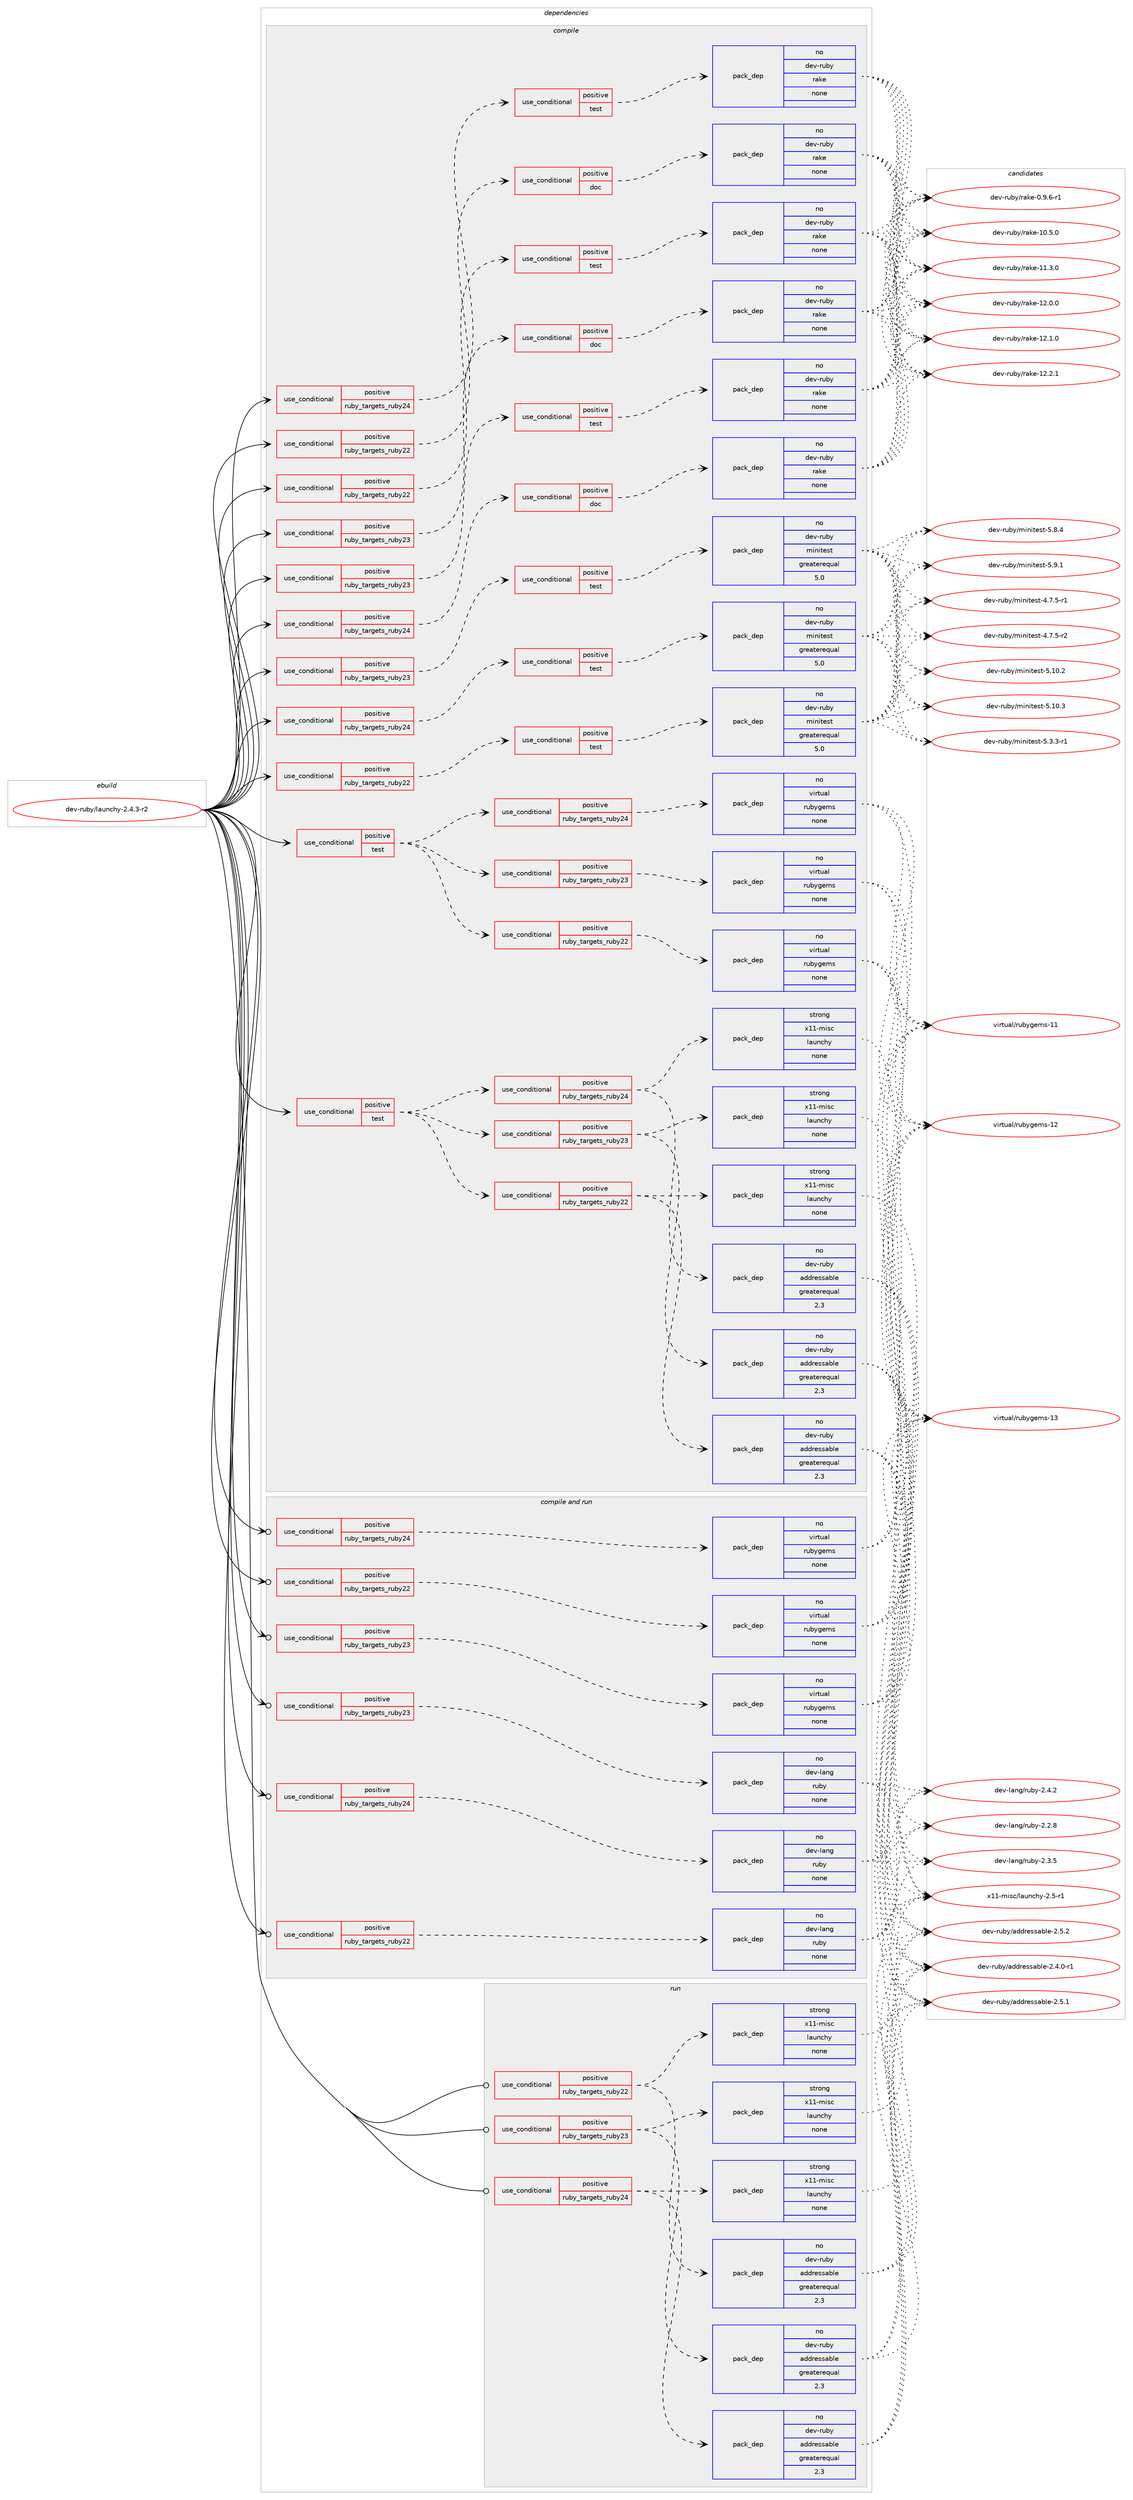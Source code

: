 digraph prolog {

# *************
# Graph options
# *************

newrank=true;
concentrate=true;
compound=true;
graph [rankdir=LR,fontname=Helvetica,fontsize=10,ranksep=1.5];#, ranksep=2.5, nodesep=0.2];
edge  [arrowhead=vee];
node  [fontname=Helvetica,fontsize=10];

# **********
# The ebuild
# **********

subgraph cluster_leftcol {
color=gray;
rank=same;
label=<<i>ebuild</i>>;
id [label="dev-ruby/launchy-2.4.3-r2", color=red, width=4, href="../dev-ruby/launchy-2.4.3-r2.svg"];
}

# ****************
# The dependencies
# ****************

subgraph cluster_midcol {
color=gray;
label=<<i>dependencies</i>>;
subgraph cluster_compile {
fillcolor="#eeeeee";
style=filled;
label=<<i>compile</i>>;
subgraph cond60364 {
dependency245244 [label=<<TABLE BORDER="0" CELLBORDER="1" CELLSPACING="0" CELLPADDING="4"><TR><TD ROWSPAN="3" CELLPADDING="10">use_conditional</TD></TR><TR><TD>positive</TD></TR><TR><TD>ruby_targets_ruby22</TD></TR></TABLE>>, shape=none, color=red];
subgraph cond60365 {
dependency245245 [label=<<TABLE BORDER="0" CELLBORDER="1" CELLSPACING="0" CELLPADDING="4"><TR><TD ROWSPAN="3" CELLPADDING="10">use_conditional</TD></TR><TR><TD>positive</TD></TR><TR><TD>doc</TD></TR></TABLE>>, shape=none, color=red];
subgraph pack180789 {
dependency245246 [label=<<TABLE BORDER="0" CELLBORDER="1" CELLSPACING="0" CELLPADDING="4" WIDTH="220"><TR><TD ROWSPAN="6" CELLPADDING="30">pack_dep</TD></TR><TR><TD WIDTH="110">no</TD></TR><TR><TD>dev-ruby</TD></TR><TR><TD>rake</TD></TR><TR><TD>none</TD></TR><TR><TD></TD></TR></TABLE>>, shape=none, color=blue];
}
dependency245245:e -> dependency245246:w [weight=20,style="dashed",arrowhead="vee"];
}
dependency245244:e -> dependency245245:w [weight=20,style="dashed",arrowhead="vee"];
}
id:e -> dependency245244:w [weight=20,style="solid",arrowhead="vee"];
subgraph cond60366 {
dependency245247 [label=<<TABLE BORDER="0" CELLBORDER="1" CELLSPACING="0" CELLPADDING="4"><TR><TD ROWSPAN="3" CELLPADDING="10">use_conditional</TD></TR><TR><TD>positive</TD></TR><TR><TD>ruby_targets_ruby22</TD></TR></TABLE>>, shape=none, color=red];
subgraph cond60367 {
dependency245248 [label=<<TABLE BORDER="0" CELLBORDER="1" CELLSPACING="0" CELLPADDING="4"><TR><TD ROWSPAN="3" CELLPADDING="10">use_conditional</TD></TR><TR><TD>positive</TD></TR><TR><TD>test</TD></TR></TABLE>>, shape=none, color=red];
subgraph pack180790 {
dependency245249 [label=<<TABLE BORDER="0" CELLBORDER="1" CELLSPACING="0" CELLPADDING="4" WIDTH="220"><TR><TD ROWSPAN="6" CELLPADDING="30">pack_dep</TD></TR><TR><TD WIDTH="110">no</TD></TR><TR><TD>dev-ruby</TD></TR><TR><TD>minitest</TD></TR><TR><TD>greaterequal</TD></TR><TR><TD>5.0</TD></TR></TABLE>>, shape=none, color=blue];
}
dependency245248:e -> dependency245249:w [weight=20,style="dashed",arrowhead="vee"];
}
dependency245247:e -> dependency245248:w [weight=20,style="dashed",arrowhead="vee"];
}
id:e -> dependency245247:w [weight=20,style="solid",arrowhead="vee"];
subgraph cond60368 {
dependency245250 [label=<<TABLE BORDER="0" CELLBORDER="1" CELLSPACING="0" CELLPADDING="4"><TR><TD ROWSPAN="3" CELLPADDING="10">use_conditional</TD></TR><TR><TD>positive</TD></TR><TR><TD>ruby_targets_ruby22</TD></TR></TABLE>>, shape=none, color=red];
subgraph cond60369 {
dependency245251 [label=<<TABLE BORDER="0" CELLBORDER="1" CELLSPACING="0" CELLPADDING="4"><TR><TD ROWSPAN="3" CELLPADDING="10">use_conditional</TD></TR><TR><TD>positive</TD></TR><TR><TD>test</TD></TR></TABLE>>, shape=none, color=red];
subgraph pack180791 {
dependency245252 [label=<<TABLE BORDER="0" CELLBORDER="1" CELLSPACING="0" CELLPADDING="4" WIDTH="220"><TR><TD ROWSPAN="6" CELLPADDING="30">pack_dep</TD></TR><TR><TD WIDTH="110">no</TD></TR><TR><TD>dev-ruby</TD></TR><TR><TD>rake</TD></TR><TR><TD>none</TD></TR><TR><TD></TD></TR></TABLE>>, shape=none, color=blue];
}
dependency245251:e -> dependency245252:w [weight=20,style="dashed",arrowhead="vee"];
}
dependency245250:e -> dependency245251:w [weight=20,style="dashed",arrowhead="vee"];
}
id:e -> dependency245250:w [weight=20,style="solid",arrowhead="vee"];
subgraph cond60370 {
dependency245253 [label=<<TABLE BORDER="0" CELLBORDER="1" CELLSPACING="0" CELLPADDING="4"><TR><TD ROWSPAN="3" CELLPADDING="10">use_conditional</TD></TR><TR><TD>positive</TD></TR><TR><TD>ruby_targets_ruby23</TD></TR></TABLE>>, shape=none, color=red];
subgraph cond60371 {
dependency245254 [label=<<TABLE BORDER="0" CELLBORDER="1" CELLSPACING="0" CELLPADDING="4"><TR><TD ROWSPAN="3" CELLPADDING="10">use_conditional</TD></TR><TR><TD>positive</TD></TR><TR><TD>doc</TD></TR></TABLE>>, shape=none, color=red];
subgraph pack180792 {
dependency245255 [label=<<TABLE BORDER="0" CELLBORDER="1" CELLSPACING="0" CELLPADDING="4" WIDTH="220"><TR><TD ROWSPAN="6" CELLPADDING="30">pack_dep</TD></TR><TR><TD WIDTH="110">no</TD></TR><TR><TD>dev-ruby</TD></TR><TR><TD>rake</TD></TR><TR><TD>none</TD></TR><TR><TD></TD></TR></TABLE>>, shape=none, color=blue];
}
dependency245254:e -> dependency245255:w [weight=20,style="dashed",arrowhead="vee"];
}
dependency245253:e -> dependency245254:w [weight=20,style="dashed",arrowhead="vee"];
}
id:e -> dependency245253:w [weight=20,style="solid",arrowhead="vee"];
subgraph cond60372 {
dependency245256 [label=<<TABLE BORDER="0" CELLBORDER="1" CELLSPACING="0" CELLPADDING="4"><TR><TD ROWSPAN="3" CELLPADDING="10">use_conditional</TD></TR><TR><TD>positive</TD></TR><TR><TD>ruby_targets_ruby23</TD></TR></TABLE>>, shape=none, color=red];
subgraph cond60373 {
dependency245257 [label=<<TABLE BORDER="0" CELLBORDER="1" CELLSPACING="0" CELLPADDING="4"><TR><TD ROWSPAN="3" CELLPADDING="10">use_conditional</TD></TR><TR><TD>positive</TD></TR><TR><TD>test</TD></TR></TABLE>>, shape=none, color=red];
subgraph pack180793 {
dependency245258 [label=<<TABLE BORDER="0" CELLBORDER="1" CELLSPACING="0" CELLPADDING="4" WIDTH="220"><TR><TD ROWSPAN="6" CELLPADDING="30">pack_dep</TD></TR><TR><TD WIDTH="110">no</TD></TR><TR><TD>dev-ruby</TD></TR><TR><TD>minitest</TD></TR><TR><TD>greaterequal</TD></TR><TR><TD>5.0</TD></TR></TABLE>>, shape=none, color=blue];
}
dependency245257:e -> dependency245258:w [weight=20,style="dashed",arrowhead="vee"];
}
dependency245256:e -> dependency245257:w [weight=20,style="dashed",arrowhead="vee"];
}
id:e -> dependency245256:w [weight=20,style="solid",arrowhead="vee"];
subgraph cond60374 {
dependency245259 [label=<<TABLE BORDER="0" CELLBORDER="1" CELLSPACING="0" CELLPADDING="4"><TR><TD ROWSPAN="3" CELLPADDING="10">use_conditional</TD></TR><TR><TD>positive</TD></TR><TR><TD>ruby_targets_ruby23</TD></TR></TABLE>>, shape=none, color=red];
subgraph cond60375 {
dependency245260 [label=<<TABLE BORDER="0" CELLBORDER="1" CELLSPACING="0" CELLPADDING="4"><TR><TD ROWSPAN="3" CELLPADDING="10">use_conditional</TD></TR><TR><TD>positive</TD></TR><TR><TD>test</TD></TR></TABLE>>, shape=none, color=red];
subgraph pack180794 {
dependency245261 [label=<<TABLE BORDER="0" CELLBORDER="1" CELLSPACING="0" CELLPADDING="4" WIDTH="220"><TR><TD ROWSPAN="6" CELLPADDING="30">pack_dep</TD></TR><TR><TD WIDTH="110">no</TD></TR><TR><TD>dev-ruby</TD></TR><TR><TD>rake</TD></TR><TR><TD>none</TD></TR><TR><TD></TD></TR></TABLE>>, shape=none, color=blue];
}
dependency245260:e -> dependency245261:w [weight=20,style="dashed",arrowhead="vee"];
}
dependency245259:e -> dependency245260:w [weight=20,style="dashed",arrowhead="vee"];
}
id:e -> dependency245259:w [weight=20,style="solid",arrowhead="vee"];
subgraph cond60376 {
dependency245262 [label=<<TABLE BORDER="0" CELLBORDER="1" CELLSPACING="0" CELLPADDING="4"><TR><TD ROWSPAN="3" CELLPADDING="10">use_conditional</TD></TR><TR><TD>positive</TD></TR><TR><TD>ruby_targets_ruby24</TD></TR></TABLE>>, shape=none, color=red];
subgraph cond60377 {
dependency245263 [label=<<TABLE BORDER="0" CELLBORDER="1" CELLSPACING="0" CELLPADDING="4"><TR><TD ROWSPAN="3" CELLPADDING="10">use_conditional</TD></TR><TR><TD>positive</TD></TR><TR><TD>doc</TD></TR></TABLE>>, shape=none, color=red];
subgraph pack180795 {
dependency245264 [label=<<TABLE BORDER="0" CELLBORDER="1" CELLSPACING="0" CELLPADDING="4" WIDTH="220"><TR><TD ROWSPAN="6" CELLPADDING="30">pack_dep</TD></TR><TR><TD WIDTH="110">no</TD></TR><TR><TD>dev-ruby</TD></TR><TR><TD>rake</TD></TR><TR><TD>none</TD></TR><TR><TD></TD></TR></TABLE>>, shape=none, color=blue];
}
dependency245263:e -> dependency245264:w [weight=20,style="dashed",arrowhead="vee"];
}
dependency245262:e -> dependency245263:w [weight=20,style="dashed",arrowhead="vee"];
}
id:e -> dependency245262:w [weight=20,style="solid",arrowhead="vee"];
subgraph cond60378 {
dependency245265 [label=<<TABLE BORDER="0" CELLBORDER="1" CELLSPACING="0" CELLPADDING="4"><TR><TD ROWSPAN="3" CELLPADDING="10">use_conditional</TD></TR><TR><TD>positive</TD></TR><TR><TD>ruby_targets_ruby24</TD></TR></TABLE>>, shape=none, color=red];
subgraph cond60379 {
dependency245266 [label=<<TABLE BORDER="0" CELLBORDER="1" CELLSPACING="0" CELLPADDING="4"><TR><TD ROWSPAN="3" CELLPADDING="10">use_conditional</TD></TR><TR><TD>positive</TD></TR><TR><TD>test</TD></TR></TABLE>>, shape=none, color=red];
subgraph pack180796 {
dependency245267 [label=<<TABLE BORDER="0" CELLBORDER="1" CELLSPACING="0" CELLPADDING="4" WIDTH="220"><TR><TD ROWSPAN="6" CELLPADDING="30">pack_dep</TD></TR><TR><TD WIDTH="110">no</TD></TR><TR><TD>dev-ruby</TD></TR><TR><TD>minitest</TD></TR><TR><TD>greaterequal</TD></TR><TR><TD>5.0</TD></TR></TABLE>>, shape=none, color=blue];
}
dependency245266:e -> dependency245267:w [weight=20,style="dashed",arrowhead="vee"];
}
dependency245265:e -> dependency245266:w [weight=20,style="dashed",arrowhead="vee"];
}
id:e -> dependency245265:w [weight=20,style="solid",arrowhead="vee"];
subgraph cond60380 {
dependency245268 [label=<<TABLE BORDER="0" CELLBORDER="1" CELLSPACING="0" CELLPADDING="4"><TR><TD ROWSPAN="3" CELLPADDING="10">use_conditional</TD></TR><TR><TD>positive</TD></TR><TR><TD>ruby_targets_ruby24</TD></TR></TABLE>>, shape=none, color=red];
subgraph cond60381 {
dependency245269 [label=<<TABLE BORDER="0" CELLBORDER="1" CELLSPACING="0" CELLPADDING="4"><TR><TD ROWSPAN="3" CELLPADDING="10">use_conditional</TD></TR><TR><TD>positive</TD></TR><TR><TD>test</TD></TR></TABLE>>, shape=none, color=red];
subgraph pack180797 {
dependency245270 [label=<<TABLE BORDER="0" CELLBORDER="1" CELLSPACING="0" CELLPADDING="4" WIDTH="220"><TR><TD ROWSPAN="6" CELLPADDING="30">pack_dep</TD></TR><TR><TD WIDTH="110">no</TD></TR><TR><TD>dev-ruby</TD></TR><TR><TD>rake</TD></TR><TR><TD>none</TD></TR><TR><TD></TD></TR></TABLE>>, shape=none, color=blue];
}
dependency245269:e -> dependency245270:w [weight=20,style="dashed",arrowhead="vee"];
}
dependency245268:e -> dependency245269:w [weight=20,style="dashed",arrowhead="vee"];
}
id:e -> dependency245268:w [weight=20,style="solid",arrowhead="vee"];
subgraph cond60382 {
dependency245271 [label=<<TABLE BORDER="0" CELLBORDER="1" CELLSPACING="0" CELLPADDING="4"><TR><TD ROWSPAN="3" CELLPADDING="10">use_conditional</TD></TR><TR><TD>positive</TD></TR><TR><TD>test</TD></TR></TABLE>>, shape=none, color=red];
subgraph cond60383 {
dependency245272 [label=<<TABLE BORDER="0" CELLBORDER="1" CELLSPACING="0" CELLPADDING="4"><TR><TD ROWSPAN="3" CELLPADDING="10">use_conditional</TD></TR><TR><TD>positive</TD></TR><TR><TD>ruby_targets_ruby22</TD></TR></TABLE>>, shape=none, color=red];
subgraph pack180798 {
dependency245273 [label=<<TABLE BORDER="0" CELLBORDER="1" CELLSPACING="0" CELLPADDING="4" WIDTH="220"><TR><TD ROWSPAN="6" CELLPADDING="30">pack_dep</TD></TR><TR><TD WIDTH="110">no</TD></TR><TR><TD>dev-ruby</TD></TR><TR><TD>addressable</TD></TR><TR><TD>greaterequal</TD></TR><TR><TD>2.3</TD></TR></TABLE>>, shape=none, color=blue];
}
dependency245272:e -> dependency245273:w [weight=20,style="dashed",arrowhead="vee"];
subgraph pack180799 {
dependency245274 [label=<<TABLE BORDER="0" CELLBORDER="1" CELLSPACING="0" CELLPADDING="4" WIDTH="220"><TR><TD ROWSPAN="6" CELLPADDING="30">pack_dep</TD></TR><TR><TD WIDTH="110">strong</TD></TR><TR><TD>x11-misc</TD></TR><TR><TD>launchy</TD></TR><TR><TD>none</TD></TR><TR><TD></TD></TR></TABLE>>, shape=none, color=blue];
}
dependency245272:e -> dependency245274:w [weight=20,style="dashed",arrowhead="vee"];
}
dependency245271:e -> dependency245272:w [weight=20,style="dashed",arrowhead="vee"];
subgraph cond60384 {
dependency245275 [label=<<TABLE BORDER="0" CELLBORDER="1" CELLSPACING="0" CELLPADDING="4"><TR><TD ROWSPAN="3" CELLPADDING="10">use_conditional</TD></TR><TR><TD>positive</TD></TR><TR><TD>ruby_targets_ruby23</TD></TR></TABLE>>, shape=none, color=red];
subgraph pack180800 {
dependency245276 [label=<<TABLE BORDER="0" CELLBORDER="1" CELLSPACING="0" CELLPADDING="4" WIDTH="220"><TR><TD ROWSPAN="6" CELLPADDING="30">pack_dep</TD></TR><TR><TD WIDTH="110">no</TD></TR><TR><TD>dev-ruby</TD></TR><TR><TD>addressable</TD></TR><TR><TD>greaterequal</TD></TR><TR><TD>2.3</TD></TR></TABLE>>, shape=none, color=blue];
}
dependency245275:e -> dependency245276:w [weight=20,style="dashed",arrowhead="vee"];
subgraph pack180801 {
dependency245277 [label=<<TABLE BORDER="0" CELLBORDER="1" CELLSPACING="0" CELLPADDING="4" WIDTH="220"><TR><TD ROWSPAN="6" CELLPADDING="30">pack_dep</TD></TR><TR><TD WIDTH="110">strong</TD></TR><TR><TD>x11-misc</TD></TR><TR><TD>launchy</TD></TR><TR><TD>none</TD></TR><TR><TD></TD></TR></TABLE>>, shape=none, color=blue];
}
dependency245275:e -> dependency245277:w [weight=20,style="dashed",arrowhead="vee"];
}
dependency245271:e -> dependency245275:w [weight=20,style="dashed",arrowhead="vee"];
subgraph cond60385 {
dependency245278 [label=<<TABLE BORDER="0" CELLBORDER="1" CELLSPACING="0" CELLPADDING="4"><TR><TD ROWSPAN="3" CELLPADDING="10">use_conditional</TD></TR><TR><TD>positive</TD></TR><TR><TD>ruby_targets_ruby24</TD></TR></TABLE>>, shape=none, color=red];
subgraph pack180802 {
dependency245279 [label=<<TABLE BORDER="0" CELLBORDER="1" CELLSPACING="0" CELLPADDING="4" WIDTH="220"><TR><TD ROWSPAN="6" CELLPADDING="30">pack_dep</TD></TR><TR><TD WIDTH="110">no</TD></TR><TR><TD>dev-ruby</TD></TR><TR><TD>addressable</TD></TR><TR><TD>greaterequal</TD></TR><TR><TD>2.3</TD></TR></TABLE>>, shape=none, color=blue];
}
dependency245278:e -> dependency245279:w [weight=20,style="dashed",arrowhead="vee"];
subgraph pack180803 {
dependency245280 [label=<<TABLE BORDER="0" CELLBORDER="1" CELLSPACING="0" CELLPADDING="4" WIDTH="220"><TR><TD ROWSPAN="6" CELLPADDING="30">pack_dep</TD></TR><TR><TD WIDTH="110">strong</TD></TR><TR><TD>x11-misc</TD></TR><TR><TD>launchy</TD></TR><TR><TD>none</TD></TR><TR><TD></TD></TR></TABLE>>, shape=none, color=blue];
}
dependency245278:e -> dependency245280:w [weight=20,style="dashed",arrowhead="vee"];
}
dependency245271:e -> dependency245278:w [weight=20,style="dashed",arrowhead="vee"];
}
id:e -> dependency245271:w [weight=20,style="solid",arrowhead="vee"];
subgraph cond60386 {
dependency245281 [label=<<TABLE BORDER="0" CELLBORDER="1" CELLSPACING="0" CELLPADDING="4"><TR><TD ROWSPAN="3" CELLPADDING="10">use_conditional</TD></TR><TR><TD>positive</TD></TR><TR><TD>test</TD></TR></TABLE>>, shape=none, color=red];
subgraph cond60387 {
dependency245282 [label=<<TABLE BORDER="0" CELLBORDER="1" CELLSPACING="0" CELLPADDING="4"><TR><TD ROWSPAN="3" CELLPADDING="10">use_conditional</TD></TR><TR><TD>positive</TD></TR><TR><TD>ruby_targets_ruby22</TD></TR></TABLE>>, shape=none, color=red];
subgraph pack180804 {
dependency245283 [label=<<TABLE BORDER="0" CELLBORDER="1" CELLSPACING="0" CELLPADDING="4" WIDTH="220"><TR><TD ROWSPAN="6" CELLPADDING="30">pack_dep</TD></TR><TR><TD WIDTH="110">no</TD></TR><TR><TD>virtual</TD></TR><TR><TD>rubygems</TD></TR><TR><TD>none</TD></TR><TR><TD></TD></TR></TABLE>>, shape=none, color=blue];
}
dependency245282:e -> dependency245283:w [weight=20,style="dashed",arrowhead="vee"];
}
dependency245281:e -> dependency245282:w [weight=20,style="dashed",arrowhead="vee"];
subgraph cond60388 {
dependency245284 [label=<<TABLE BORDER="0" CELLBORDER="1" CELLSPACING="0" CELLPADDING="4"><TR><TD ROWSPAN="3" CELLPADDING="10">use_conditional</TD></TR><TR><TD>positive</TD></TR><TR><TD>ruby_targets_ruby23</TD></TR></TABLE>>, shape=none, color=red];
subgraph pack180805 {
dependency245285 [label=<<TABLE BORDER="0" CELLBORDER="1" CELLSPACING="0" CELLPADDING="4" WIDTH="220"><TR><TD ROWSPAN="6" CELLPADDING="30">pack_dep</TD></TR><TR><TD WIDTH="110">no</TD></TR><TR><TD>virtual</TD></TR><TR><TD>rubygems</TD></TR><TR><TD>none</TD></TR><TR><TD></TD></TR></TABLE>>, shape=none, color=blue];
}
dependency245284:e -> dependency245285:w [weight=20,style="dashed",arrowhead="vee"];
}
dependency245281:e -> dependency245284:w [weight=20,style="dashed",arrowhead="vee"];
subgraph cond60389 {
dependency245286 [label=<<TABLE BORDER="0" CELLBORDER="1" CELLSPACING="0" CELLPADDING="4"><TR><TD ROWSPAN="3" CELLPADDING="10">use_conditional</TD></TR><TR><TD>positive</TD></TR><TR><TD>ruby_targets_ruby24</TD></TR></TABLE>>, shape=none, color=red];
subgraph pack180806 {
dependency245287 [label=<<TABLE BORDER="0" CELLBORDER="1" CELLSPACING="0" CELLPADDING="4" WIDTH="220"><TR><TD ROWSPAN="6" CELLPADDING="30">pack_dep</TD></TR><TR><TD WIDTH="110">no</TD></TR><TR><TD>virtual</TD></TR><TR><TD>rubygems</TD></TR><TR><TD>none</TD></TR><TR><TD></TD></TR></TABLE>>, shape=none, color=blue];
}
dependency245286:e -> dependency245287:w [weight=20,style="dashed",arrowhead="vee"];
}
dependency245281:e -> dependency245286:w [weight=20,style="dashed",arrowhead="vee"];
}
id:e -> dependency245281:w [weight=20,style="solid",arrowhead="vee"];
}
subgraph cluster_compileandrun {
fillcolor="#eeeeee";
style=filled;
label=<<i>compile and run</i>>;
subgraph cond60390 {
dependency245288 [label=<<TABLE BORDER="0" CELLBORDER="1" CELLSPACING="0" CELLPADDING="4"><TR><TD ROWSPAN="3" CELLPADDING="10">use_conditional</TD></TR><TR><TD>positive</TD></TR><TR><TD>ruby_targets_ruby22</TD></TR></TABLE>>, shape=none, color=red];
subgraph pack180807 {
dependency245289 [label=<<TABLE BORDER="0" CELLBORDER="1" CELLSPACING="0" CELLPADDING="4" WIDTH="220"><TR><TD ROWSPAN="6" CELLPADDING="30">pack_dep</TD></TR><TR><TD WIDTH="110">no</TD></TR><TR><TD>dev-lang</TD></TR><TR><TD>ruby</TD></TR><TR><TD>none</TD></TR><TR><TD></TD></TR></TABLE>>, shape=none, color=blue];
}
dependency245288:e -> dependency245289:w [weight=20,style="dashed",arrowhead="vee"];
}
id:e -> dependency245288:w [weight=20,style="solid",arrowhead="odotvee"];
subgraph cond60391 {
dependency245290 [label=<<TABLE BORDER="0" CELLBORDER="1" CELLSPACING="0" CELLPADDING="4"><TR><TD ROWSPAN="3" CELLPADDING="10">use_conditional</TD></TR><TR><TD>positive</TD></TR><TR><TD>ruby_targets_ruby22</TD></TR></TABLE>>, shape=none, color=red];
subgraph pack180808 {
dependency245291 [label=<<TABLE BORDER="0" CELLBORDER="1" CELLSPACING="0" CELLPADDING="4" WIDTH="220"><TR><TD ROWSPAN="6" CELLPADDING="30">pack_dep</TD></TR><TR><TD WIDTH="110">no</TD></TR><TR><TD>virtual</TD></TR><TR><TD>rubygems</TD></TR><TR><TD>none</TD></TR><TR><TD></TD></TR></TABLE>>, shape=none, color=blue];
}
dependency245290:e -> dependency245291:w [weight=20,style="dashed",arrowhead="vee"];
}
id:e -> dependency245290:w [weight=20,style="solid",arrowhead="odotvee"];
subgraph cond60392 {
dependency245292 [label=<<TABLE BORDER="0" CELLBORDER="1" CELLSPACING="0" CELLPADDING="4"><TR><TD ROWSPAN="3" CELLPADDING="10">use_conditional</TD></TR><TR><TD>positive</TD></TR><TR><TD>ruby_targets_ruby23</TD></TR></TABLE>>, shape=none, color=red];
subgraph pack180809 {
dependency245293 [label=<<TABLE BORDER="0" CELLBORDER="1" CELLSPACING="0" CELLPADDING="4" WIDTH="220"><TR><TD ROWSPAN="6" CELLPADDING="30">pack_dep</TD></TR><TR><TD WIDTH="110">no</TD></TR><TR><TD>dev-lang</TD></TR><TR><TD>ruby</TD></TR><TR><TD>none</TD></TR><TR><TD></TD></TR></TABLE>>, shape=none, color=blue];
}
dependency245292:e -> dependency245293:w [weight=20,style="dashed",arrowhead="vee"];
}
id:e -> dependency245292:w [weight=20,style="solid",arrowhead="odotvee"];
subgraph cond60393 {
dependency245294 [label=<<TABLE BORDER="0" CELLBORDER="1" CELLSPACING="0" CELLPADDING="4"><TR><TD ROWSPAN="3" CELLPADDING="10">use_conditional</TD></TR><TR><TD>positive</TD></TR><TR><TD>ruby_targets_ruby23</TD></TR></TABLE>>, shape=none, color=red];
subgraph pack180810 {
dependency245295 [label=<<TABLE BORDER="0" CELLBORDER="1" CELLSPACING="0" CELLPADDING="4" WIDTH="220"><TR><TD ROWSPAN="6" CELLPADDING="30">pack_dep</TD></TR><TR><TD WIDTH="110">no</TD></TR><TR><TD>virtual</TD></TR><TR><TD>rubygems</TD></TR><TR><TD>none</TD></TR><TR><TD></TD></TR></TABLE>>, shape=none, color=blue];
}
dependency245294:e -> dependency245295:w [weight=20,style="dashed",arrowhead="vee"];
}
id:e -> dependency245294:w [weight=20,style="solid",arrowhead="odotvee"];
subgraph cond60394 {
dependency245296 [label=<<TABLE BORDER="0" CELLBORDER="1" CELLSPACING="0" CELLPADDING="4"><TR><TD ROWSPAN="3" CELLPADDING="10">use_conditional</TD></TR><TR><TD>positive</TD></TR><TR><TD>ruby_targets_ruby24</TD></TR></TABLE>>, shape=none, color=red];
subgraph pack180811 {
dependency245297 [label=<<TABLE BORDER="0" CELLBORDER="1" CELLSPACING="0" CELLPADDING="4" WIDTH="220"><TR><TD ROWSPAN="6" CELLPADDING="30">pack_dep</TD></TR><TR><TD WIDTH="110">no</TD></TR><TR><TD>dev-lang</TD></TR><TR><TD>ruby</TD></TR><TR><TD>none</TD></TR><TR><TD></TD></TR></TABLE>>, shape=none, color=blue];
}
dependency245296:e -> dependency245297:w [weight=20,style="dashed",arrowhead="vee"];
}
id:e -> dependency245296:w [weight=20,style="solid",arrowhead="odotvee"];
subgraph cond60395 {
dependency245298 [label=<<TABLE BORDER="0" CELLBORDER="1" CELLSPACING="0" CELLPADDING="4"><TR><TD ROWSPAN="3" CELLPADDING="10">use_conditional</TD></TR><TR><TD>positive</TD></TR><TR><TD>ruby_targets_ruby24</TD></TR></TABLE>>, shape=none, color=red];
subgraph pack180812 {
dependency245299 [label=<<TABLE BORDER="0" CELLBORDER="1" CELLSPACING="0" CELLPADDING="4" WIDTH="220"><TR><TD ROWSPAN="6" CELLPADDING="30">pack_dep</TD></TR><TR><TD WIDTH="110">no</TD></TR><TR><TD>virtual</TD></TR><TR><TD>rubygems</TD></TR><TR><TD>none</TD></TR><TR><TD></TD></TR></TABLE>>, shape=none, color=blue];
}
dependency245298:e -> dependency245299:w [weight=20,style="dashed",arrowhead="vee"];
}
id:e -> dependency245298:w [weight=20,style="solid",arrowhead="odotvee"];
}
subgraph cluster_run {
fillcolor="#eeeeee";
style=filled;
label=<<i>run</i>>;
subgraph cond60396 {
dependency245300 [label=<<TABLE BORDER="0" CELLBORDER="1" CELLSPACING="0" CELLPADDING="4"><TR><TD ROWSPAN="3" CELLPADDING="10">use_conditional</TD></TR><TR><TD>positive</TD></TR><TR><TD>ruby_targets_ruby22</TD></TR></TABLE>>, shape=none, color=red];
subgraph pack180813 {
dependency245301 [label=<<TABLE BORDER="0" CELLBORDER="1" CELLSPACING="0" CELLPADDING="4" WIDTH="220"><TR><TD ROWSPAN="6" CELLPADDING="30">pack_dep</TD></TR><TR><TD WIDTH="110">no</TD></TR><TR><TD>dev-ruby</TD></TR><TR><TD>addressable</TD></TR><TR><TD>greaterequal</TD></TR><TR><TD>2.3</TD></TR></TABLE>>, shape=none, color=blue];
}
dependency245300:e -> dependency245301:w [weight=20,style="dashed",arrowhead="vee"];
subgraph pack180814 {
dependency245302 [label=<<TABLE BORDER="0" CELLBORDER="1" CELLSPACING="0" CELLPADDING="4" WIDTH="220"><TR><TD ROWSPAN="6" CELLPADDING="30">pack_dep</TD></TR><TR><TD WIDTH="110">strong</TD></TR><TR><TD>x11-misc</TD></TR><TR><TD>launchy</TD></TR><TR><TD>none</TD></TR><TR><TD></TD></TR></TABLE>>, shape=none, color=blue];
}
dependency245300:e -> dependency245302:w [weight=20,style="dashed",arrowhead="vee"];
}
id:e -> dependency245300:w [weight=20,style="solid",arrowhead="odot"];
subgraph cond60397 {
dependency245303 [label=<<TABLE BORDER="0" CELLBORDER="1" CELLSPACING="0" CELLPADDING="4"><TR><TD ROWSPAN="3" CELLPADDING="10">use_conditional</TD></TR><TR><TD>positive</TD></TR><TR><TD>ruby_targets_ruby23</TD></TR></TABLE>>, shape=none, color=red];
subgraph pack180815 {
dependency245304 [label=<<TABLE BORDER="0" CELLBORDER="1" CELLSPACING="0" CELLPADDING="4" WIDTH="220"><TR><TD ROWSPAN="6" CELLPADDING="30">pack_dep</TD></TR><TR><TD WIDTH="110">no</TD></TR><TR><TD>dev-ruby</TD></TR><TR><TD>addressable</TD></TR><TR><TD>greaterequal</TD></TR><TR><TD>2.3</TD></TR></TABLE>>, shape=none, color=blue];
}
dependency245303:e -> dependency245304:w [weight=20,style="dashed",arrowhead="vee"];
subgraph pack180816 {
dependency245305 [label=<<TABLE BORDER="0" CELLBORDER="1" CELLSPACING="0" CELLPADDING="4" WIDTH="220"><TR><TD ROWSPAN="6" CELLPADDING="30">pack_dep</TD></TR><TR><TD WIDTH="110">strong</TD></TR><TR><TD>x11-misc</TD></TR><TR><TD>launchy</TD></TR><TR><TD>none</TD></TR><TR><TD></TD></TR></TABLE>>, shape=none, color=blue];
}
dependency245303:e -> dependency245305:w [weight=20,style="dashed",arrowhead="vee"];
}
id:e -> dependency245303:w [weight=20,style="solid",arrowhead="odot"];
subgraph cond60398 {
dependency245306 [label=<<TABLE BORDER="0" CELLBORDER="1" CELLSPACING="0" CELLPADDING="4"><TR><TD ROWSPAN="3" CELLPADDING="10">use_conditional</TD></TR><TR><TD>positive</TD></TR><TR><TD>ruby_targets_ruby24</TD></TR></TABLE>>, shape=none, color=red];
subgraph pack180817 {
dependency245307 [label=<<TABLE BORDER="0" CELLBORDER="1" CELLSPACING="0" CELLPADDING="4" WIDTH="220"><TR><TD ROWSPAN="6" CELLPADDING="30">pack_dep</TD></TR><TR><TD WIDTH="110">no</TD></TR><TR><TD>dev-ruby</TD></TR><TR><TD>addressable</TD></TR><TR><TD>greaterequal</TD></TR><TR><TD>2.3</TD></TR></TABLE>>, shape=none, color=blue];
}
dependency245306:e -> dependency245307:w [weight=20,style="dashed",arrowhead="vee"];
subgraph pack180818 {
dependency245308 [label=<<TABLE BORDER="0" CELLBORDER="1" CELLSPACING="0" CELLPADDING="4" WIDTH="220"><TR><TD ROWSPAN="6" CELLPADDING="30">pack_dep</TD></TR><TR><TD WIDTH="110">strong</TD></TR><TR><TD>x11-misc</TD></TR><TR><TD>launchy</TD></TR><TR><TD>none</TD></TR><TR><TD></TD></TR></TABLE>>, shape=none, color=blue];
}
dependency245306:e -> dependency245308:w [weight=20,style="dashed",arrowhead="vee"];
}
id:e -> dependency245306:w [weight=20,style="solid",arrowhead="odot"];
}
}

# **************
# The candidates
# **************

subgraph cluster_choices {
rank=same;
color=gray;
label=<<i>candidates</i>>;

subgraph choice180789 {
color=black;
nodesep=1;
choice100101118451141179812147114971071014548465746544511449 [label="dev-ruby/rake-0.9.6-r1", color=red, width=4,href="../dev-ruby/rake-0.9.6-r1.svg"];
choice1001011184511411798121471149710710145494846534648 [label="dev-ruby/rake-10.5.0", color=red, width=4,href="../dev-ruby/rake-10.5.0.svg"];
choice1001011184511411798121471149710710145494946514648 [label="dev-ruby/rake-11.3.0", color=red, width=4,href="../dev-ruby/rake-11.3.0.svg"];
choice1001011184511411798121471149710710145495046484648 [label="dev-ruby/rake-12.0.0", color=red, width=4,href="../dev-ruby/rake-12.0.0.svg"];
choice1001011184511411798121471149710710145495046494648 [label="dev-ruby/rake-12.1.0", color=red, width=4,href="../dev-ruby/rake-12.1.0.svg"];
choice1001011184511411798121471149710710145495046504649 [label="dev-ruby/rake-12.2.1", color=red, width=4,href="../dev-ruby/rake-12.2.1.svg"];
dependency245246:e -> choice100101118451141179812147114971071014548465746544511449:w [style=dotted,weight="100"];
dependency245246:e -> choice1001011184511411798121471149710710145494846534648:w [style=dotted,weight="100"];
dependency245246:e -> choice1001011184511411798121471149710710145494946514648:w [style=dotted,weight="100"];
dependency245246:e -> choice1001011184511411798121471149710710145495046484648:w [style=dotted,weight="100"];
dependency245246:e -> choice1001011184511411798121471149710710145495046494648:w [style=dotted,weight="100"];
dependency245246:e -> choice1001011184511411798121471149710710145495046504649:w [style=dotted,weight="100"];
}
subgraph choice180790 {
color=black;
nodesep=1;
choice1001011184511411798121471091051101051161011151164552465546534511449 [label="dev-ruby/minitest-4.7.5-r1", color=red, width=4,href="../dev-ruby/minitest-4.7.5-r1.svg"];
choice1001011184511411798121471091051101051161011151164552465546534511450 [label="dev-ruby/minitest-4.7.5-r2", color=red, width=4,href="../dev-ruby/minitest-4.7.5-r2.svg"];
choice10010111845114117981214710910511010511610111511645534649484650 [label="dev-ruby/minitest-5.10.2", color=red, width=4,href="../dev-ruby/minitest-5.10.2.svg"];
choice10010111845114117981214710910511010511610111511645534649484651 [label="dev-ruby/minitest-5.10.3", color=red, width=4,href="../dev-ruby/minitest-5.10.3.svg"];
choice1001011184511411798121471091051101051161011151164553465146514511449 [label="dev-ruby/minitest-5.3.3-r1", color=red, width=4,href="../dev-ruby/minitest-5.3.3-r1.svg"];
choice100101118451141179812147109105110105116101115116455346564652 [label="dev-ruby/minitest-5.8.4", color=red, width=4,href="../dev-ruby/minitest-5.8.4.svg"];
choice100101118451141179812147109105110105116101115116455346574649 [label="dev-ruby/minitest-5.9.1", color=red, width=4,href="../dev-ruby/minitest-5.9.1.svg"];
dependency245249:e -> choice1001011184511411798121471091051101051161011151164552465546534511449:w [style=dotted,weight="100"];
dependency245249:e -> choice1001011184511411798121471091051101051161011151164552465546534511450:w [style=dotted,weight="100"];
dependency245249:e -> choice10010111845114117981214710910511010511610111511645534649484650:w [style=dotted,weight="100"];
dependency245249:e -> choice10010111845114117981214710910511010511610111511645534649484651:w [style=dotted,weight="100"];
dependency245249:e -> choice1001011184511411798121471091051101051161011151164553465146514511449:w [style=dotted,weight="100"];
dependency245249:e -> choice100101118451141179812147109105110105116101115116455346564652:w [style=dotted,weight="100"];
dependency245249:e -> choice100101118451141179812147109105110105116101115116455346574649:w [style=dotted,weight="100"];
}
subgraph choice180791 {
color=black;
nodesep=1;
choice100101118451141179812147114971071014548465746544511449 [label="dev-ruby/rake-0.9.6-r1", color=red, width=4,href="../dev-ruby/rake-0.9.6-r1.svg"];
choice1001011184511411798121471149710710145494846534648 [label="dev-ruby/rake-10.5.0", color=red, width=4,href="../dev-ruby/rake-10.5.0.svg"];
choice1001011184511411798121471149710710145494946514648 [label="dev-ruby/rake-11.3.0", color=red, width=4,href="../dev-ruby/rake-11.3.0.svg"];
choice1001011184511411798121471149710710145495046484648 [label="dev-ruby/rake-12.0.0", color=red, width=4,href="../dev-ruby/rake-12.0.0.svg"];
choice1001011184511411798121471149710710145495046494648 [label="dev-ruby/rake-12.1.0", color=red, width=4,href="../dev-ruby/rake-12.1.0.svg"];
choice1001011184511411798121471149710710145495046504649 [label="dev-ruby/rake-12.2.1", color=red, width=4,href="../dev-ruby/rake-12.2.1.svg"];
dependency245252:e -> choice100101118451141179812147114971071014548465746544511449:w [style=dotted,weight="100"];
dependency245252:e -> choice1001011184511411798121471149710710145494846534648:w [style=dotted,weight="100"];
dependency245252:e -> choice1001011184511411798121471149710710145494946514648:w [style=dotted,weight="100"];
dependency245252:e -> choice1001011184511411798121471149710710145495046484648:w [style=dotted,weight="100"];
dependency245252:e -> choice1001011184511411798121471149710710145495046494648:w [style=dotted,weight="100"];
dependency245252:e -> choice1001011184511411798121471149710710145495046504649:w [style=dotted,weight="100"];
}
subgraph choice180792 {
color=black;
nodesep=1;
choice100101118451141179812147114971071014548465746544511449 [label="dev-ruby/rake-0.9.6-r1", color=red, width=4,href="../dev-ruby/rake-0.9.6-r1.svg"];
choice1001011184511411798121471149710710145494846534648 [label="dev-ruby/rake-10.5.0", color=red, width=4,href="../dev-ruby/rake-10.5.0.svg"];
choice1001011184511411798121471149710710145494946514648 [label="dev-ruby/rake-11.3.0", color=red, width=4,href="../dev-ruby/rake-11.3.0.svg"];
choice1001011184511411798121471149710710145495046484648 [label="dev-ruby/rake-12.0.0", color=red, width=4,href="../dev-ruby/rake-12.0.0.svg"];
choice1001011184511411798121471149710710145495046494648 [label="dev-ruby/rake-12.1.0", color=red, width=4,href="../dev-ruby/rake-12.1.0.svg"];
choice1001011184511411798121471149710710145495046504649 [label="dev-ruby/rake-12.2.1", color=red, width=4,href="../dev-ruby/rake-12.2.1.svg"];
dependency245255:e -> choice100101118451141179812147114971071014548465746544511449:w [style=dotted,weight="100"];
dependency245255:e -> choice1001011184511411798121471149710710145494846534648:w [style=dotted,weight="100"];
dependency245255:e -> choice1001011184511411798121471149710710145494946514648:w [style=dotted,weight="100"];
dependency245255:e -> choice1001011184511411798121471149710710145495046484648:w [style=dotted,weight="100"];
dependency245255:e -> choice1001011184511411798121471149710710145495046494648:w [style=dotted,weight="100"];
dependency245255:e -> choice1001011184511411798121471149710710145495046504649:w [style=dotted,weight="100"];
}
subgraph choice180793 {
color=black;
nodesep=1;
choice1001011184511411798121471091051101051161011151164552465546534511449 [label="dev-ruby/minitest-4.7.5-r1", color=red, width=4,href="../dev-ruby/minitest-4.7.5-r1.svg"];
choice1001011184511411798121471091051101051161011151164552465546534511450 [label="dev-ruby/minitest-4.7.5-r2", color=red, width=4,href="../dev-ruby/minitest-4.7.5-r2.svg"];
choice10010111845114117981214710910511010511610111511645534649484650 [label="dev-ruby/minitest-5.10.2", color=red, width=4,href="../dev-ruby/minitest-5.10.2.svg"];
choice10010111845114117981214710910511010511610111511645534649484651 [label="dev-ruby/minitest-5.10.3", color=red, width=4,href="../dev-ruby/minitest-5.10.3.svg"];
choice1001011184511411798121471091051101051161011151164553465146514511449 [label="dev-ruby/minitest-5.3.3-r1", color=red, width=4,href="../dev-ruby/minitest-5.3.3-r1.svg"];
choice100101118451141179812147109105110105116101115116455346564652 [label="dev-ruby/minitest-5.8.4", color=red, width=4,href="../dev-ruby/minitest-5.8.4.svg"];
choice100101118451141179812147109105110105116101115116455346574649 [label="dev-ruby/minitest-5.9.1", color=red, width=4,href="../dev-ruby/minitest-5.9.1.svg"];
dependency245258:e -> choice1001011184511411798121471091051101051161011151164552465546534511449:w [style=dotted,weight="100"];
dependency245258:e -> choice1001011184511411798121471091051101051161011151164552465546534511450:w [style=dotted,weight="100"];
dependency245258:e -> choice10010111845114117981214710910511010511610111511645534649484650:w [style=dotted,weight="100"];
dependency245258:e -> choice10010111845114117981214710910511010511610111511645534649484651:w [style=dotted,weight="100"];
dependency245258:e -> choice1001011184511411798121471091051101051161011151164553465146514511449:w [style=dotted,weight="100"];
dependency245258:e -> choice100101118451141179812147109105110105116101115116455346564652:w [style=dotted,weight="100"];
dependency245258:e -> choice100101118451141179812147109105110105116101115116455346574649:w [style=dotted,weight="100"];
}
subgraph choice180794 {
color=black;
nodesep=1;
choice100101118451141179812147114971071014548465746544511449 [label="dev-ruby/rake-0.9.6-r1", color=red, width=4,href="../dev-ruby/rake-0.9.6-r1.svg"];
choice1001011184511411798121471149710710145494846534648 [label="dev-ruby/rake-10.5.0", color=red, width=4,href="../dev-ruby/rake-10.5.0.svg"];
choice1001011184511411798121471149710710145494946514648 [label="dev-ruby/rake-11.3.0", color=red, width=4,href="../dev-ruby/rake-11.3.0.svg"];
choice1001011184511411798121471149710710145495046484648 [label="dev-ruby/rake-12.0.0", color=red, width=4,href="../dev-ruby/rake-12.0.0.svg"];
choice1001011184511411798121471149710710145495046494648 [label="dev-ruby/rake-12.1.0", color=red, width=4,href="../dev-ruby/rake-12.1.0.svg"];
choice1001011184511411798121471149710710145495046504649 [label="dev-ruby/rake-12.2.1", color=red, width=4,href="../dev-ruby/rake-12.2.1.svg"];
dependency245261:e -> choice100101118451141179812147114971071014548465746544511449:w [style=dotted,weight="100"];
dependency245261:e -> choice1001011184511411798121471149710710145494846534648:w [style=dotted,weight="100"];
dependency245261:e -> choice1001011184511411798121471149710710145494946514648:w [style=dotted,weight="100"];
dependency245261:e -> choice1001011184511411798121471149710710145495046484648:w [style=dotted,weight="100"];
dependency245261:e -> choice1001011184511411798121471149710710145495046494648:w [style=dotted,weight="100"];
dependency245261:e -> choice1001011184511411798121471149710710145495046504649:w [style=dotted,weight="100"];
}
subgraph choice180795 {
color=black;
nodesep=1;
choice100101118451141179812147114971071014548465746544511449 [label="dev-ruby/rake-0.9.6-r1", color=red, width=4,href="../dev-ruby/rake-0.9.6-r1.svg"];
choice1001011184511411798121471149710710145494846534648 [label="dev-ruby/rake-10.5.0", color=red, width=4,href="../dev-ruby/rake-10.5.0.svg"];
choice1001011184511411798121471149710710145494946514648 [label="dev-ruby/rake-11.3.0", color=red, width=4,href="../dev-ruby/rake-11.3.0.svg"];
choice1001011184511411798121471149710710145495046484648 [label="dev-ruby/rake-12.0.0", color=red, width=4,href="../dev-ruby/rake-12.0.0.svg"];
choice1001011184511411798121471149710710145495046494648 [label="dev-ruby/rake-12.1.0", color=red, width=4,href="../dev-ruby/rake-12.1.0.svg"];
choice1001011184511411798121471149710710145495046504649 [label="dev-ruby/rake-12.2.1", color=red, width=4,href="../dev-ruby/rake-12.2.1.svg"];
dependency245264:e -> choice100101118451141179812147114971071014548465746544511449:w [style=dotted,weight="100"];
dependency245264:e -> choice1001011184511411798121471149710710145494846534648:w [style=dotted,weight="100"];
dependency245264:e -> choice1001011184511411798121471149710710145494946514648:w [style=dotted,weight="100"];
dependency245264:e -> choice1001011184511411798121471149710710145495046484648:w [style=dotted,weight="100"];
dependency245264:e -> choice1001011184511411798121471149710710145495046494648:w [style=dotted,weight="100"];
dependency245264:e -> choice1001011184511411798121471149710710145495046504649:w [style=dotted,weight="100"];
}
subgraph choice180796 {
color=black;
nodesep=1;
choice1001011184511411798121471091051101051161011151164552465546534511449 [label="dev-ruby/minitest-4.7.5-r1", color=red, width=4,href="../dev-ruby/minitest-4.7.5-r1.svg"];
choice1001011184511411798121471091051101051161011151164552465546534511450 [label="dev-ruby/minitest-4.7.5-r2", color=red, width=4,href="../dev-ruby/minitest-4.7.5-r2.svg"];
choice10010111845114117981214710910511010511610111511645534649484650 [label="dev-ruby/minitest-5.10.2", color=red, width=4,href="../dev-ruby/minitest-5.10.2.svg"];
choice10010111845114117981214710910511010511610111511645534649484651 [label="dev-ruby/minitest-5.10.3", color=red, width=4,href="../dev-ruby/minitest-5.10.3.svg"];
choice1001011184511411798121471091051101051161011151164553465146514511449 [label="dev-ruby/minitest-5.3.3-r1", color=red, width=4,href="../dev-ruby/minitest-5.3.3-r1.svg"];
choice100101118451141179812147109105110105116101115116455346564652 [label="dev-ruby/minitest-5.8.4", color=red, width=4,href="../dev-ruby/minitest-5.8.4.svg"];
choice100101118451141179812147109105110105116101115116455346574649 [label="dev-ruby/minitest-5.9.1", color=red, width=4,href="../dev-ruby/minitest-5.9.1.svg"];
dependency245267:e -> choice1001011184511411798121471091051101051161011151164552465546534511449:w [style=dotted,weight="100"];
dependency245267:e -> choice1001011184511411798121471091051101051161011151164552465546534511450:w [style=dotted,weight="100"];
dependency245267:e -> choice10010111845114117981214710910511010511610111511645534649484650:w [style=dotted,weight="100"];
dependency245267:e -> choice10010111845114117981214710910511010511610111511645534649484651:w [style=dotted,weight="100"];
dependency245267:e -> choice1001011184511411798121471091051101051161011151164553465146514511449:w [style=dotted,weight="100"];
dependency245267:e -> choice100101118451141179812147109105110105116101115116455346564652:w [style=dotted,weight="100"];
dependency245267:e -> choice100101118451141179812147109105110105116101115116455346574649:w [style=dotted,weight="100"];
}
subgraph choice180797 {
color=black;
nodesep=1;
choice100101118451141179812147114971071014548465746544511449 [label="dev-ruby/rake-0.9.6-r1", color=red, width=4,href="../dev-ruby/rake-0.9.6-r1.svg"];
choice1001011184511411798121471149710710145494846534648 [label="dev-ruby/rake-10.5.0", color=red, width=4,href="../dev-ruby/rake-10.5.0.svg"];
choice1001011184511411798121471149710710145494946514648 [label="dev-ruby/rake-11.3.0", color=red, width=4,href="../dev-ruby/rake-11.3.0.svg"];
choice1001011184511411798121471149710710145495046484648 [label="dev-ruby/rake-12.0.0", color=red, width=4,href="../dev-ruby/rake-12.0.0.svg"];
choice1001011184511411798121471149710710145495046494648 [label="dev-ruby/rake-12.1.0", color=red, width=4,href="../dev-ruby/rake-12.1.0.svg"];
choice1001011184511411798121471149710710145495046504649 [label="dev-ruby/rake-12.2.1", color=red, width=4,href="../dev-ruby/rake-12.2.1.svg"];
dependency245270:e -> choice100101118451141179812147114971071014548465746544511449:w [style=dotted,weight="100"];
dependency245270:e -> choice1001011184511411798121471149710710145494846534648:w [style=dotted,weight="100"];
dependency245270:e -> choice1001011184511411798121471149710710145494946514648:w [style=dotted,weight="100"];
dependency245270:e -> choice1001011184511411798121471149710710145495046484648:w [style=dotted,weight="100"];
dependency245270:e -> choice1001011184511411798121471149710710145495046494648:w [style=dotted,weight="100"];
dependency245270:e -> choice1001011184511411798121471149710710145495046504649:w [style=dotted,weight="100"];
}
subgraph choice180798 {
color=black;
nodesep=1;
choice1001011184511411798121479710010011410111511597981081014550465246484511449 [label="dev-ruby/addressable-2.4.0-r1", color=red, width=4,href="../dev-ruby/addressable-2.4.0-r1.svg"];
choice100101118451141179812147971001001141011151159798108101455046534649 [label="dev-ruby/addressable-2.5.1", color=red, width=4,href="../dev-ruby/addressable-2.5.1.svg"];
choice100101118451141179812147971001001141011151159798108101455046534650 [label="dev-ruby/addressable-2.5.2", color=red, width=4,href="../dev-ruby/addressable-2.5.2.svg"];
dependency245273:e -> choice1001011184511411798121479710010011410111511597981081014550465246484511449:w [style=dotted,weight="100"];
dependency245273:e -> choice100101118451141179812147971001001141011151159798108101455046534649:w [style=dotted,weight="100"];
dependency245273:e -> choice100101118451141179812147971001001141011151159798108101455046534650:w [style=dotted,weight="100"];
}
subgraph choice180799 {
color=black;
nodesep=1;
choice12049494510910511599471089711711099104121455046534511449 [label="x11-misc/launchy-2.5-r1", color=red, width=4,href="../x11-misc/launchy-2.5-r1.svg"];
dependency245274:e -> choice12049494510910511599471089711711099104121455046534511449:w [style=dotted,weight="100"];
}
subgraph choice180800 {
color=black;
nodesep=1;
choice1001011184511411798121479710010011410111511597981081014550465246484511449 [label="dev-ruby/addressable-2.4.0-r1", color=red, width=4,href="../dev-ruby/addressable-2.4.0-r1.svg"];
choice100101118451141179812147971001001141011151159798108101455046534649 [label="dev-ruby/addressable-2.5.1", color=red, width=4,href="../dev-ruby/addressable-2.5.1.svg"];
choice100101118451141179812147971001001141011151159798108101455046534650 [label="dev-ruby/addressable-2.5.2", color=red, width=4,href="../dev-ruby/addressable-2.5.2.svg"];
dependency245276:e -> choice1001011184511411798121479710010011410111511597981081014550465246484511449:w [style=dotted,weight="100"];
dependency245276:e -> choice100101118451141179812147971001001141011151159798108101455046534649:w [style=dotted,weight="100"];
dependency245276:e -> choice100101118451141179812147971001001141011151159798108101455046534650:w [style=dotted,weight="100"];
}
subgraph choice180801 {
color=black;
nodesep=1;
choice12049494510910511599471089711711099104121455046534511449 [label="x11-misc/launchy-2.5-r1", color=red, width=4,href="../x11-misc/launchy-2.5-r1.svg"];
dependency245277:e -> choice12049494510910511599471089711711099104121455046534511449:w [style=dotted,weight="100"];
}
subgraph choice180802 {
color=black;
nodesep=1;
choice1001011184511411798121479710010011410111511597981081014550465246484511449 [label="dev-ruby/addressable-2.4.0-r1", color=red, width=4,href="../dev-ruby/addressable-2.4.0-r1.svg"];
choice100101118451141179812147971001001141011151159798108101455046534649 [label="dev-ruby/addressable-2.5.1", color=red, width=4,href="../dev-ruby/addressable-2.5.1.svg"];
choice100101118451141179812147971001001141011151159798108101455046534650 [label="dev-ruby/addressable-2.5.2", color=red, width=4,href="../dev-ruby/addressable-2.5.2.svg"];
dependency245279:e -> choice1001011184511411798121479710010011410111511597981081014550465246484511449:w [style=dotted,weight="100"];
dependency245279:e -> choice100101118451141179812147971001001141011151159798108101455046534649:w [style=dotted,weight="100"];
dependency245279:e -> choice100101118451141179812147971001001141011151159798108101455046534650:w [style=dotted,weight="100"];
}
subgraph choice180803 {
color=black;
nodesep=1;
choice12049494510910511599471089711711099104121455046534511449 [label="x11-misc/launchy-2.5-r1", color=red, width=4,href="../x11-misc/launchy-2.5-r1.svg"];
dependency245280:e -> choice12049494510910511599471089711711099104121455046534511449:w [style=dotted,weight="100"];
}
subgraph choice180804 {
color=black;
nodesep=1;
choice118105114116117971084711411798121103101109115454949 [label="virtual/rubygems-11", color=red, width=4,href="../virtual/rubygems-11.svg"];
choice118105114116117971084711411798121103101109115454950 [label="virtual/rubygems-12", color=red, width=4,href="../virtual/rubygems-12.svg"];
choice118105114116117971084711411798121103101109115454951 [label="virtual/rubygems-13", color=red, width=4,href="../virtual/rubygems-13.svg"];
dependency245283:e -> choice118105114116117971084711411798121103101109115454949:w [style=dotted,weight="100"];
dependency245283:e -> choice118105114116117971084711411798121103101109115454950:w [style=dotted,weight="100"];
dependency245283:e -> choice118105114116117971084711411798121103101109115454951:w [style=dotted,weight="100"];
}
subgraph choice180805 {
color=black;
nodesep=1;
choice118105114116117971084711411798121103101109115454949 [label="virtual/rubygems-11", color=red, width=4,href="../virtual/rubygems-11.svg"];
choice118105114116117971084711411798121103101109115454950 [label="virtual/rubygems-12", color=red, width=4,href="../virtual/rubygems-12.svg"];
choice118105114116117971084711411798121103101109115454951 [label="virtual/rubygems-13", color=red, width=4,href="../virtual/rubygems-13.svg"];
dependency245285:e -> choice118105114116117971084711411798121103101109115454949:w [style=dotted,weight="100"];
dependency245285:e -> choice118105114116117971084711411798121103101109115454950:w [style=dotted,weight="100"];
dependency245285:e -> choice118105114116117971084711411798121103101109115454951:w [style=dotted,weight="100"];
}
subgraph choice180806 {
color=black;
nodesep=1;
choice118105114116117971084711411798121103101109115454949 [label="virtual/rubygems-11", color=red, width=4,href="../virtual/rubygems-11.svg"];
choice118105114116117971084711411798121103101109115454950 [label="virtual/rubygems-12", color=red, width=4,href="../virtual/rubygems-12.svg"];
choice118105114116117971084711411798121103101109115454951 [label="virtual/rubygems-13", color=red, width=4,href="../virtual/rubygems-13.svg"];
dependency245287:e -> choice118105114116117971084711411798121103101109115454949:w [style=dotted,weight="100"];
dependency245287:e -> choice118105114116117971084711411798121103101109115454950:w [style=dotted,weight="100"];
dependency245287:e -> choice118105114116117971084711411798121103101109115454951:w [style=dotted,weight="100"];
}
subgraph choice180807 {
color=black;
nodesep=1;
choice10010111845108971101034711411798121455046504656 [label="dev-lang/ruby-2.2.8", color=red, width=4,href="../dev-lang/ruby-2.2.8.svg"];
choice10010111845108971101034711411798121455046514653 [label="dev-lang/ruby-2.3.5", color=red, width=4,href="../dev-lang/ruby-2.3.5.svg"];
choice10010111845108971101034711411798121455046524650 [label="dev-lang/ruby-2.4.2", color=red, width=4,href="../dev-lang/ruby-2.4.2.svg"];
dependency245289:e -> choice10010111845108971101034711411798121455046504656:w [style=dotted,weight="100"];
dependency245289:e -> choice10010111845108971101034711411798121455046514653:w [style=dotted,weight="100"];
dependency245289:e -> choice10010111845108971101034711411798121455046524650:w [style=dotted,weight="100"];
}
subgraph choice180808 {
color=black;
nodesep=1;
choice118105114116117971084711411798121103101109115454949 [label="virtual/rubygems-11", color=red, width=4,href="../virtual/rubygems-11.svg"];
choice118105114116117971084711411798121103101109115454950 [label="virtual/rubygems-12", color=red, width=4,href="../virtual/rubygems-12.svg"];
choice118105114116117971084711411798121103101109115454951 [label="virtual/rubygems-13", color=red, width=4,href="../virtual/rubygems-13.svg"];
dependency245291:e -> choice118105114116117971084711411798121103101109115454949:w [style=dotted,weight="100"];
dependency245291:e -> choice118105114116117971084711411798121103101109115454950:w [style=dotted,weight="100"];
dependency245291:e -> choice118105114116117971084711411798121103101109115454951:w [style=dotted,weight="100"];
}
subgraph choice180809 {
color=black;
nodesep=1;
choice10010111845108971101034711411798121455046504656 [label="dev-lang/ruby-2.2.8", color=red, width=4,href="../dev-lang/ruby-2.2.8.svg"];
choice10010111845108971101034711411798121455046514653 [label="dev-lang/ruby-2.3.5", color=red, width=4,href="../dev-lang/ruby-2.3.5.svg"];
choice10010111845108971101034711411798121455046524650 [label="dev-lang/ruby-2.4.2", color=red, width=4,href="../dev-lang/ruby-2.4.2.svg"];
dependency245293:e -> choice10010111845108971101034711411798121455046504656:w [style=dotted,weight="100"];
dependency245293:e -> choice10010111845108971101034711411798121455046514653:w [style=dotted,weight="100"];
dependency245293:e -> choice10010111845108971101034711411798121455046524650:w [style=dotted,weight="100"];
}
subgraph choice180810 {
color=black;
nodesep=1;
choice118105114116117971084711411798121103101109115454949 [label="virtual/rubygems-11", color=red, width=4,href="../virtual/rubygems-11.svg"];
choice118105114116117971084711411798121103101109115454950 [label="virtual/rubygems-12", color=red, width=4,href="../virtual/rubygems-12.svg"];
choice118105114116117971084711411798121103101109115454951 [label="virtual/rubygems-13", color=red, width=4,href="../virtual/rubygems-13.svg"];
dependency245295:e -> choice118105114116117971084711411798121103101109115454949:w [style=dotted,weight="100"];
dependency245295:e -> choice118105114116117971084711411798121103101109115454950:w [style=dotted,weight="100"];
dependency245295:e -> choice118105114116117971084711411798121103101109115454951:w [style=dotted,weight="100"];
}
subgraph choice180811 {
color=black;
nodesep=1;
choice10010111845108971101034711411798121455046504656 [label="dev-lang/ruby-2.2.8", color=red, width=4,href="../dev-lang/ruby-2.2.8.svg"];
choice10010111845108971101034711411798121455046514653 [label="dev-lang/ruby-2.3.5", color=red, width=4,href="../dev-lang/ruby-2.3.5.svg"];
choice10010111845108971101034711411798121455046524650 [label="dev-lang/ruby-2.4.2", color=red, width=4,href="../dev-lang/ruby-2.4.2.svg"];
dependency245297:e -> choice10010111845108971101034711411798121455046504656:w [style=dotted,weight="100"];
dependency245297:e -> choice10010111845108971101034711411798121455046514653:w [style=dotted,weight="100"];
dependency245297:e -> choice10010111845108971101034711411798121455046524650:w [style=dotted,weight="100"];
}
subgraph choice180812 {
color=black;
nodesep=1;
choice118105114116117971084711411798121103101109115454949 [label="virtual/rubygems-11", color=red, width=4,href="../virtual/rubygems-11.svg"];
choice118105114116117971084711411798121103101109115454950 [label="virtual/rubygems-12", color=red, width=4,href="../virtual/rubygems-12.svg"];
choice118105114116117971084711411798121103101109115454951 [label="virtual/rubygems-13", color=red, width=4,href="../virtual/rubygems-13.svg"];
dependency245299:e -> choice118105114116117971084711411798121103101109115454949:w [style=dotted,weight="100"];
dependency245299:e -> choice118105114116117971084711411798121103101109115454950:w [style=dotted,weight="100"];
dependency245299:e -> choice118105114116117971084711411798121103101109115454951:w [style=dotted,weight="100"];
}
subgraph choice180813 {
color=black;
nodesep=1;
choice1001011184511411798121479710010011410111511597981081014550465246484511449 [label="dev-ruby/addressable-2.4.0-r1", color=red, width=4,href="../dev-ruby/addressable-2.4.0-r1.svg"];
choice100101118451141179812147971001001141011151159798108101455046534649 [label="dev-ruby/addressable-2.5.1", color=red, width=4,href="../dev-ruby/addressable-2.5.1.svg"];
choice100101118451141179812147971001001141011151159798108101455046534650 [label="dev-ruby/addressable-2.5.2", color=red, width=4,href="../dev-ruby/addressable-2.5.2.svg"];
dependency245301:e -> choice1001011184511411798121479710010011410111511597981081014550465246484511449:w [style=dotted,weight="100"];
dependency245301:e -> choice100101118451141179812147971001001141011151159798108101455046534649:w [style=dotted,weight="100"];
dependency245301:e -> choice100101118451141179812147971001001141011151159798108101455046534650:w [style=dotted,weight="100"];
}
subgraph choice180814 {
color=black;
nodesep=1;
choice12049494510910511599471089711711099104121455046534511449 [label="x11-misc/launchy-2.5-r1", color=red, width=4,href="../x11-misc/launchy-2.5-r1.svg"];
dependency245302:e -> choice12049494510910511599471089711711099104121455046534511449:w [style=dotted,weight="100"];
}
subgraph choice180815 {
color=black;
nodesep=1;
choice1001011184511411798121479710010011410111511597981081014550465246484511449 [label="dev-ruby/addressable-2.4.0-r1", color=red, width=4,href="../dev-ruby/addressable-2.4.0-r1.svg"];
choice100101118451141179812147971001001141011151159798108101455046534649 [label="dev-ruby/addressable-2.5.1", color=red, width=4,href="../dev-ruby/addressable-2.5.1.svg"];
choice100101118451141179812147971001001141011151159798108101455046534650 [label="dev-ruby/addressable-2.5.2", color=red, width=4,href="../dev-ruby/addressable-2.5.2.svg"];
dependency245304:e -> choice1001011184511411798121479710010011410111511597981081014550465246484511449:w [style=dotted,weight="100"];
dependency245304:e -> choice100101118451141179812147971001001141011151159798108101455046534649:w [style=dotted,weight="100"];
dependency245304:e -> choice100101118451141179812147971001001141011151159798108101455046534650:w [style=dotted,weight="100"];
}
subgraph choice180816 {
color=black;
nodesep=1;
choice12049494510910511599471089711711099104121455046534511449 [label="x11-misc/launchy-2.5-r1", color=red, width=4,href="../x11-misc/launchy-2.5-r1.svg"];
dependency245305:e -> choice12049494510910511599471089711711099104121455046534511449:w [style=dotted,weight="100"];
}
subgraph choice180817 {
color=black;
nodesep=1;
choice1001011184511411798121479710010011410111511597981081014550465246484511449 [label="dev-ruby/addressable-2.4.0-r1", color=red, width=4,href="../dev-ruby/addressable-2.4.0-r1.svg"];
choice100101118451141179812147971001001141011151159798108101455046534649 [label="dev-ruby/addressable-2.5.1", color=red, width=4,href="../dev-ruby/addressable-2.5.1.svg"];
choice100101118451141179812147971001001141011151159798108101455046534650 [label="dev-ruby/addressable-2.5.2", color=red, width=4,href="../dev-ruby/addressable-2.5.2.svg"];
dependency245307:e -> choice1001011184511411798121479710010011410111511597981081014550465246484511449:w [style=dotted,weight="100"];
dependency245307:e -> choice100101118451141179812147971001001141011151159798108101455046534649:w [style=dotted,weight="100"];
dependency245307:e -> choice100101118451141179812147971001001141011151159798108101455046534650:w [style=dotted,weight="100"];
}
subgraph choice180818 {
color=black;
nodesep=1;
choice12049494510910511599471089711711099104121455046534511449 [label="x11-misc/launchy-2.5-r1", color=red, width=4,href="../x11-misc/launchy-2.5-r1.svg"];
dependency245308:e -> choice12049494510910511599471089711711099104121455046534511449:w [style=dotted,weight="100"];
}
}

}
